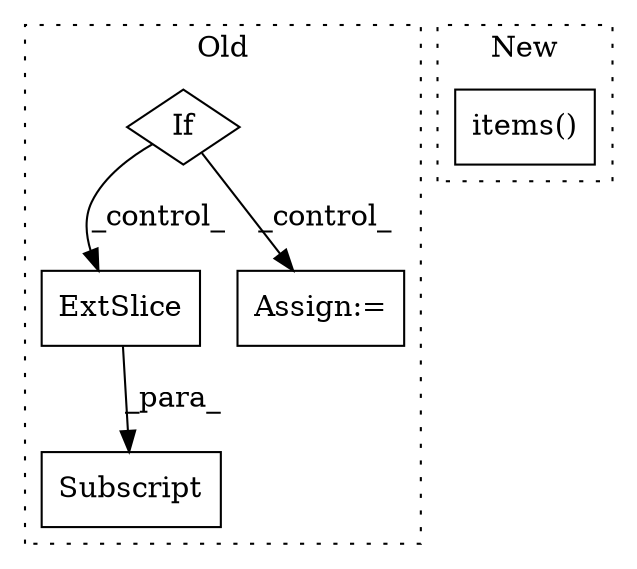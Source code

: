digraph G {
subgraph cluster0 {
1 [label="ExtSlice" a="85" s="2252" l="6" shape="box"];
3 [label="Subscript" a="63" s="2252,0" l="14,0" shape="box"];
4 [label="If" a="96" s="2038" l="3" shape="diamond"];
5 [label="Assign:=" a="68" s="2201" l="3" shape="box"];
label = "Old";
style="dotted";
}
subgraph cluster1 {
2 [label="items()" a="75" s="1586" l="30" shape="box"];
label = "New";
style="dotted";
}
1 -> 3 [label="_para_"];
4 -> 1 [label="_control_"];
4 -> 5 [label="_control_"];
}